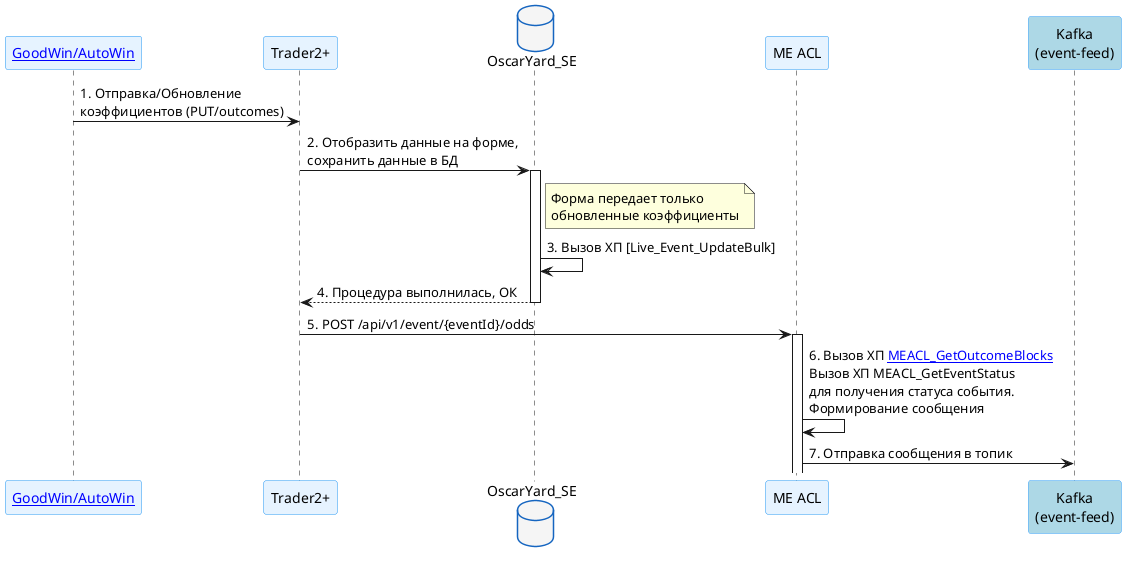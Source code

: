 # Передача в линию измененных коэффициентов
@startuml
skinparam backgroundColor white
skinparam sequenceMessageAlign left

skinparam participant {
    BackgroundColor #e6f3ff
    BorderColor #2196F3
    FontColor #000000
    FontSize 14
}

skinparam database {
    BackgroundColor #f5f5f5
    BorderColor #1565C0
    FontColor #000000
}

participant "[[https://confluence.sportsapi.ru/x/RKbXCw GoodWin/AutoWin]]" as GW
participant "Trader2+" as TR
database "OscarYard_SE" as OY
participant "ME ACL" as ME
participant "Kafka\n(event-feed)" as KAFKA #lightblue

GW -> TR: 1. Отправка/Обновление \nкоэффициентов (PUT/outcomes)
TR -> OY: 2. Отобразить данные на форме,\nсохранить данные в БД
activate OY

note right of OY
Форма передает только
обновленные коэффициенты
end note

OY -> OY: 3. Вызов ХП [Live_Event_UpdateBulk]
return 4. Процедура выполнилась, ОК

TR -> ME: 5. POST /api/v1/event/{eventId}/odds
activate ME

ME -> ME: 6. Вызов ХП [[https://confluence.ligastavok.tech/x/AAfIEg MEACL_GetOutcomeBlocks]]\nВызов ХП MEACL_GetEventStatus\nдля получения статуса события.\nФормирование сообщения

ME -> KAFKA: 7. Отправка сообщения в топик
@enduml